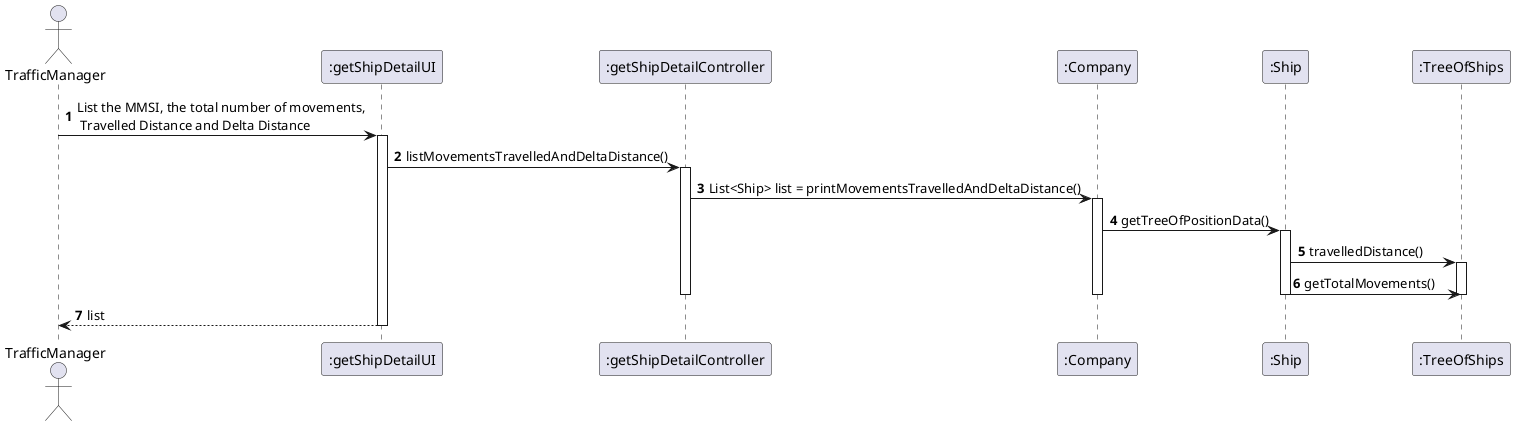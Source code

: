 @startuml

autonumber

actor       TrafficManager             as TM
participant    ":getShipDetailUI"         as UI
participant    ":getShipDetailController" as CTRL
participant    ":Company"                  as company
participant    ":Ship"                     as ship
participant    ":TreeOfShips"              as tOS

TM -> UI : List the MMSI, the total number of movements,\n Travelled Distance and Delta Distance
activate UI

    UI -> CTRL : listMovementsTravelledAndDeltaDistance()

    activate CTRL

    CTRL -> company : List<Ship> list = printMovementsTravelledAndDeltaDistance()

    activate company

    company -> ship : getTreeOfPositionData()

    activate ship


    ship -> tOS : travelledDistance()

    activate tOS

    ship -> tOS : getTotalMovements()

    deactivate tOS

    deactivate ship

    deactivate company

    deactivate CTRL

UI --> TM : list
deactivate UI

@enduml
